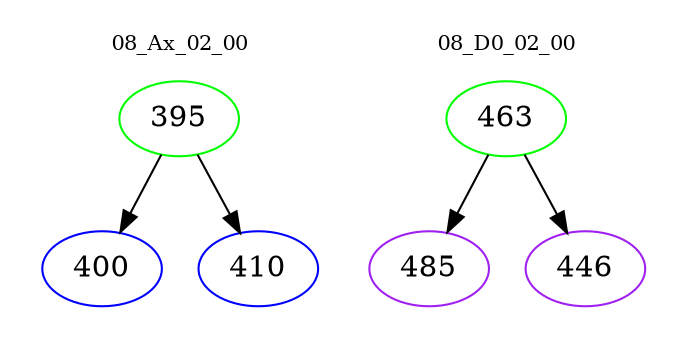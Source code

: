 digraph{
subgraph cluster_0 {
color = white
label = "08_Ax_02_00";
fontsize=10;
T0_395 [label="395", color="green"]
T0_395 -> T0_400 [color="black"]
T0_400 [label="400", color="blue"]
T0_395 -> T0_410 [color="black"]
T0_410 [label="410", color="blue"]
}
subgraph cluster_1 {
color = white
label = "08_D0_02_00";
fontsize=10;
T1_463 [label="463", color="green"]
T1_463 -> T1_485 [color="black"]
T1_485 [label="485", color="purple"]
T1_463 -> T1_446 [color="black"]
T1_446 [label="446", color="purple"]
}
}
